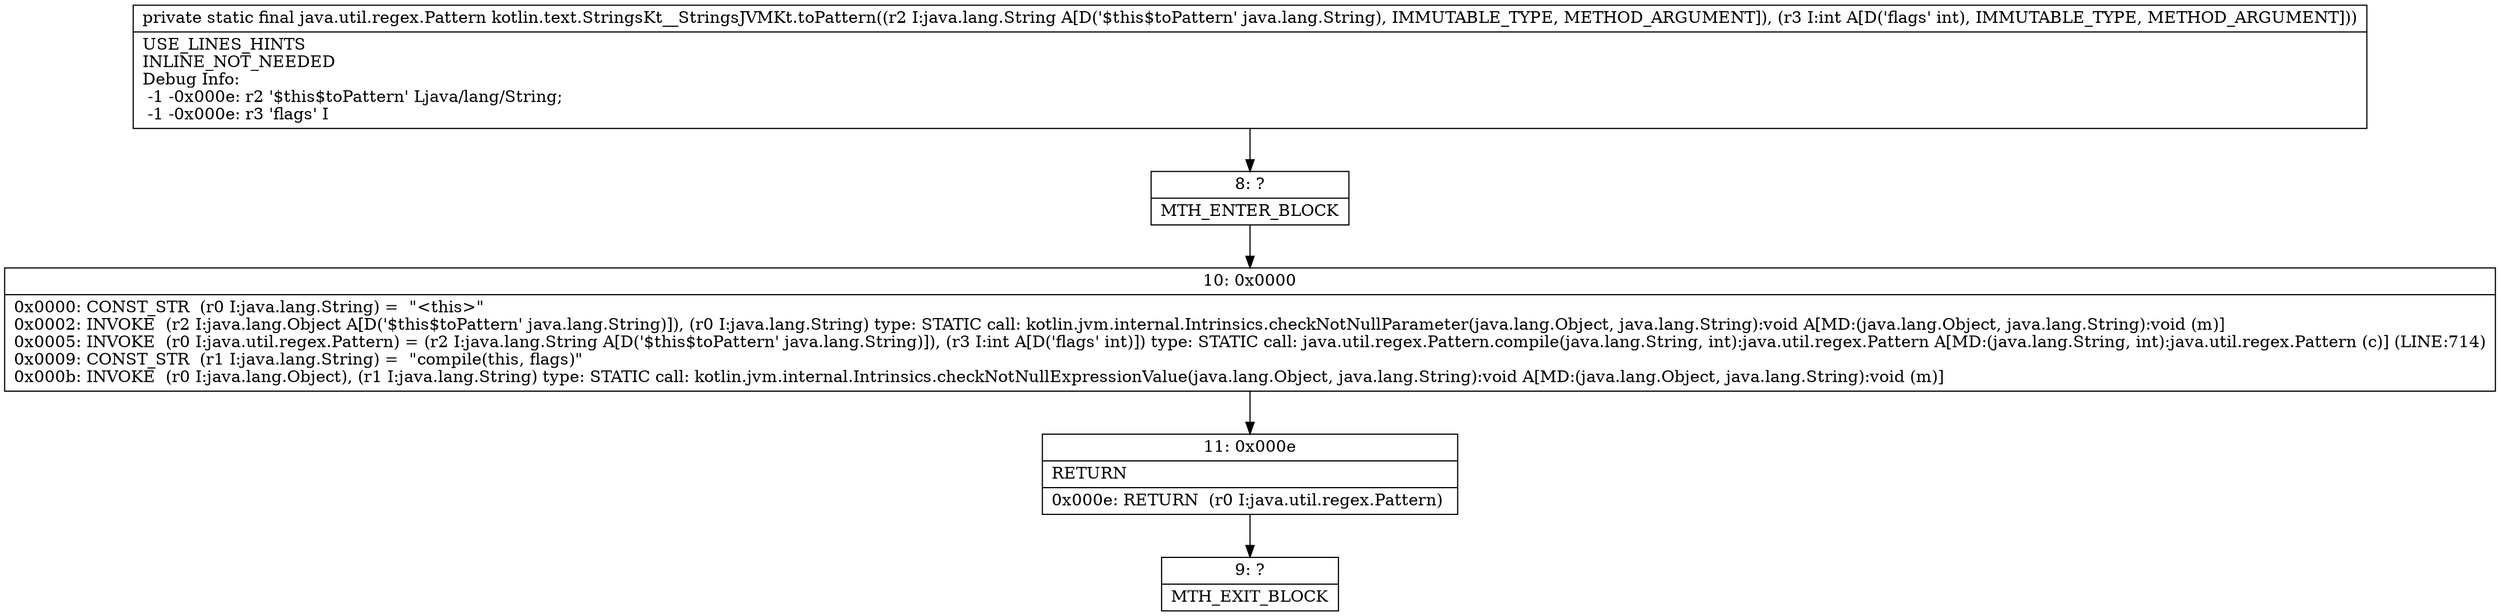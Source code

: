 digraph "CFG forkotlin.text.StringsKt__StringsJVMKt.toPattern(Ljava\/lang\/String;I)Ljava\/util\/regex\/Pattern;" {
Node_8 [shape=record,label="{8\:\ ?|MTH_ENTER_BLOCK\l}"];
Node_10 [shape=record,label="{10\:\ 0x0000|0x0000: CONST_STR  (r0 I:java.lang.String) =  \"\<this\>\" \l0x0002: INVOKE  (r2 I:java.lang.Object A[D('$this$toPattern' java.lang.String)]), (r0 I:java.lang.String) type: STATIC call: kotlin.jvm.internal.Intrinsics.checkNotNullParameter(java.lang.Object, java.lang.String):void A[MD:(java.lang.Object, java.lang.String):void (m)]\l0x0005: INVOKE  (r0 I:java.util.regex.Pattern) = (r2 I:java.lang.String A[D('$this$toPattern' java.lang.String)]), (r3 I:int A[D('flags' int)]) type: STATIC call: java.util.regex.Pattern.compile(java.lang.String, int):java.util.regex.Pattern A[MD:(java.lang.String, int):java.util.regex.Pattern (c)] (LINE:714)\l0x0009: CONST_STR  (r1 I:java.lang.String) =  \"compile(this, flags)\" \l0x000b: INVOKE  (r0 I:java.lang.Object), (r1 I:java.lang.String) type: STATIC call: kotlin.jvm.internal.Intrinsics.checkNotNullExpressionValue(java.lang.Object, java.lang.String):void A[MD:(java.lang.Object, java.lang.String):void (m)]\l}"];
Node_11 [shape=record,label="{11\:\ 0x000e|RETURN\l|0x000e: RETURN  (r0 I:java.util.regex.Pattern) \l}"];
Node_9 [shape=record,label="{9\:\ ?|MTH_EXIT_BLOCK\l}"];
MethodNode[shape=record,label="{private static final java.util.regex.Pattern kotlin.text.StringsKt__StringsJVMKt.toPattern((r2 I:java.lang.String A[D('$this$toPattern' java.lang.String), IMMUTABLE_TYPE, METHOD_ARGUMENT]), (r3 I:int A[D('flags' int), IMMUTABLE_TYPE, METHOD_ARGUMENT]))  | USE_LINES_HINTS\lINLINE_NOT_NEEDED\lDebug Info:\l  \-1 \-0x000e: r2 '$this$toPattern' Ljava\/lang\/String;\l  \-1 \-0x000e: r3 'flags' I\l}"];
MethodNode -> Node_8;Node_8 -> Node_10;
Node_10 -> Node_11;
Node_11 -> Node_9;
}

